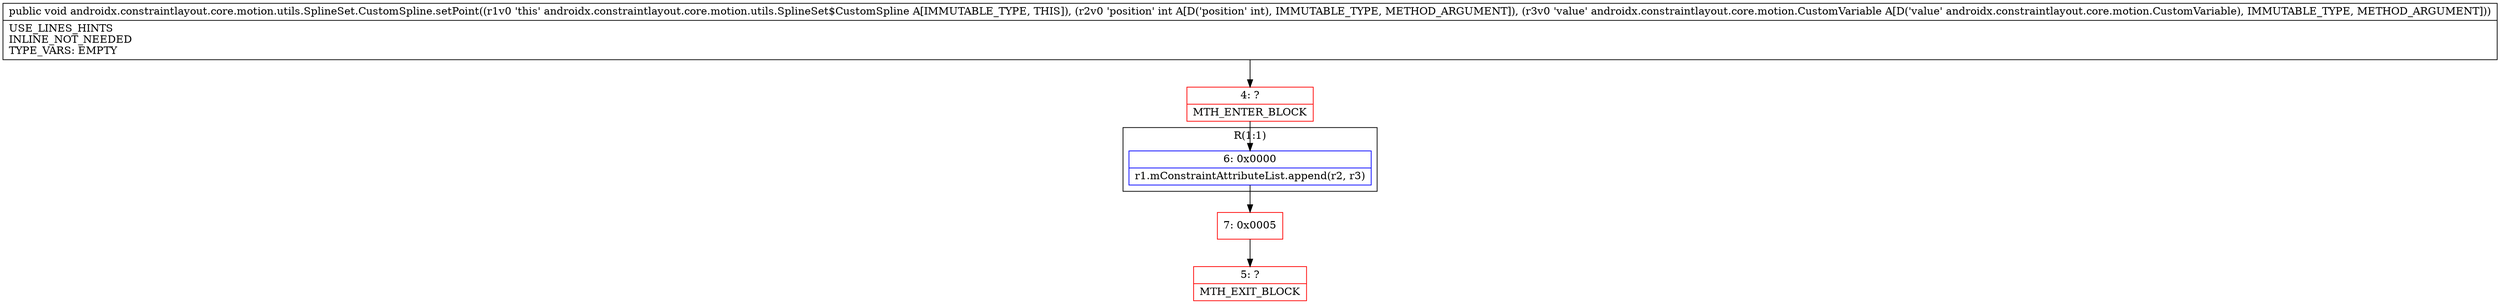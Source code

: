 digraph "CFG forandroidx.constraintlayout.core.motion.utils.SplineSet.CustomSpline.setPoint(ILandroidx\/constraintlayout\/core\/motion\/CustomVariable;)V" {
subgraph cluster_Region_1787617773 {
label = "R(1:1)";
node [shape=record,color=blue];
Node_6 [shape=record,label="{6\:\ 0x0000|r1.mConstraintAttributeList.append(r2, r3)\l}"];
}
Node_4 [shape=record,color=red,label="{4\:\ ?|MTH_ENTER_BLOCK\l}"];
Node_7 [shape=record,color=red,label="{7\:\ 0x0005}"];
Node_5 [shape=record,color=red,label="{5\:\ ?|MTH_EXIT_BLOCK\l}"];
MethodNode[shape=record,label="{public void androidx.constraintlayout.core.motion.utils.SplineSet.CustomSpline.setPoint((r1v0 'this' androidx.constraintlayout.core.motion.utils.SplineSet$CustomSpline A[IMMUTABLE_TYPE, THIS]), (r2v0 'position' int A[D('position' int), IMMUTABLE_TYPE, METHOD_ARGUMENT]), (r3v0 'value' androidx.constraintlayout.core.motion.CustomVariable A[D('value' androidx.constraintlayout.core.motion.CustomVariable), IMMUTABLE_TYPE, METHOD_ARGUMENT]))  | USE_LINES_HINTS\lINLINE_NOT_NEEDED\lTYPE_VARS: EMPTY\l}"];
MethodNode -> Node_4;Node_6 -> Node_7;
Node_4 -> Node_6;
Node_7 -> Node_5;
}

